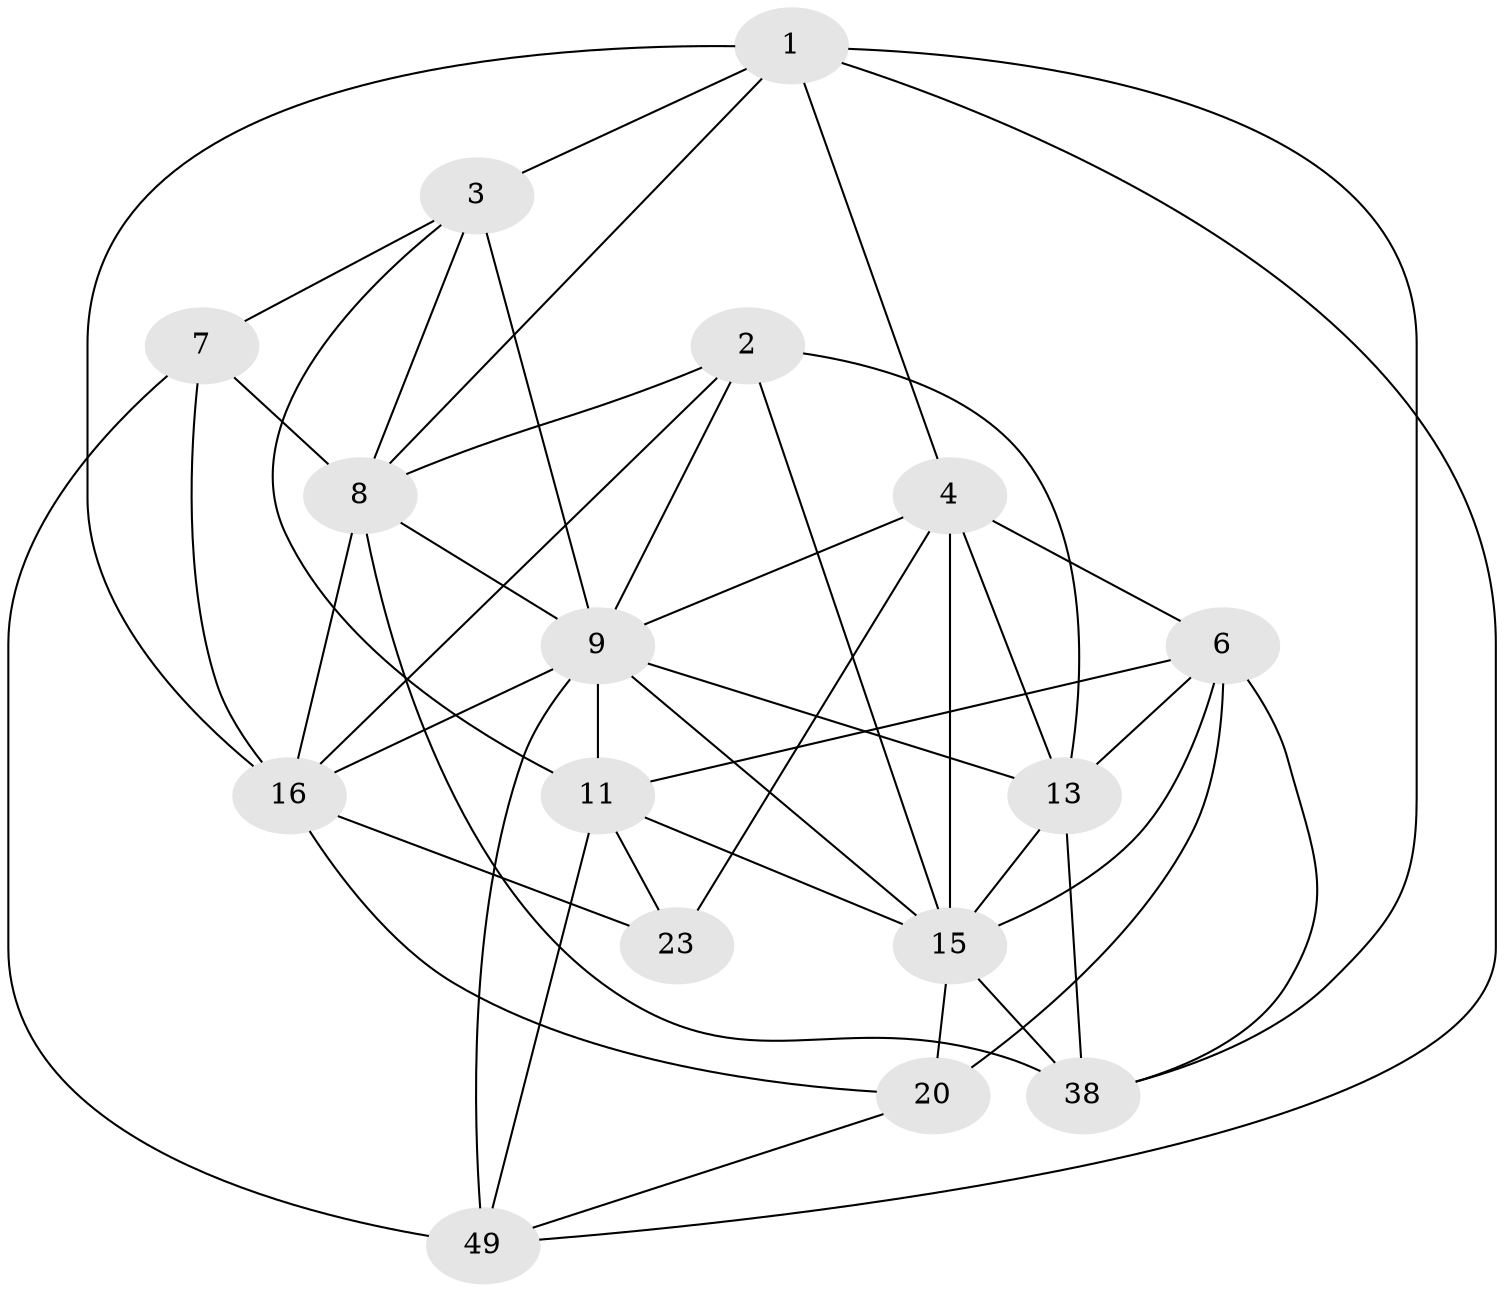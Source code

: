 // original degree distribution, {4: 1.0}
// Generated by graph-tools (version 1.1) at 2025/20/03/04/25 18:20:28]
// undirected, 16 vertices, 46 edges
graph export_dot {
graph [start="1"]
  node [color=gray90,style=filled];
  1 [super="+14"];
  2 [super="+30"];
  3 [super="+33"];
  4 [super="+42+5"];
  6 [super="+18+19"];
  7;
  8 [super="+39+25+31"];
  9 [super="+10"];
  11 [super="+41"];
  13 [super="+37+22+52"];
  15 [super="+17+53+21"];
  16 [super="+34+28+29"];
  20 [super="+51"];
  23;
  38 [super="+40"];
  49 [super="+55"];
  1 -- 16;
  1 -- 49;
  1 -- 8;
  1 -- 3;
  1 -- 4;
  1 -- 38;
  2 -- 16;
  2 -- 8;
  2 -- 13;
  2 -- 9 [weight=2];
  2 -- 15;
  3 -- 8;
  3 -- 9 [weight=2];
  3 -- 7;
  3 -- 11;
  4 -- 13 [weight=3];
  4 -- 15 [weight=2];
  4 -- 9 [weight=2];
  4 -- 23;
  4 -- 6;
  6 -- 15 [weight=2];
  6 -- 38;
  6 -- 13 [weight=2];
  6 -- 11;
  6 -- 20;
  7 -- 8;
  7 -- 49;
  7 -- 16;
  8 -- 16 [weight=3];
  8 -- 38;
  8 -- 9 [weight=2];
  9 -- 11;
  9 -- 13;
  9 -- 49 [weight=2];
  9 -- 15;
  9 -- 16 [weight=3];
  11 -- 49;
  11 -- 23;
  11 -- 15;
  13 -- 38 [weight=2];
  13 -- 15 [weight=3];
  15 -- 20 [weight=3];
  15 -- 38;
  16 -- 23 [weight=2];
  16 -- 20;
  20 -- 49;
}
